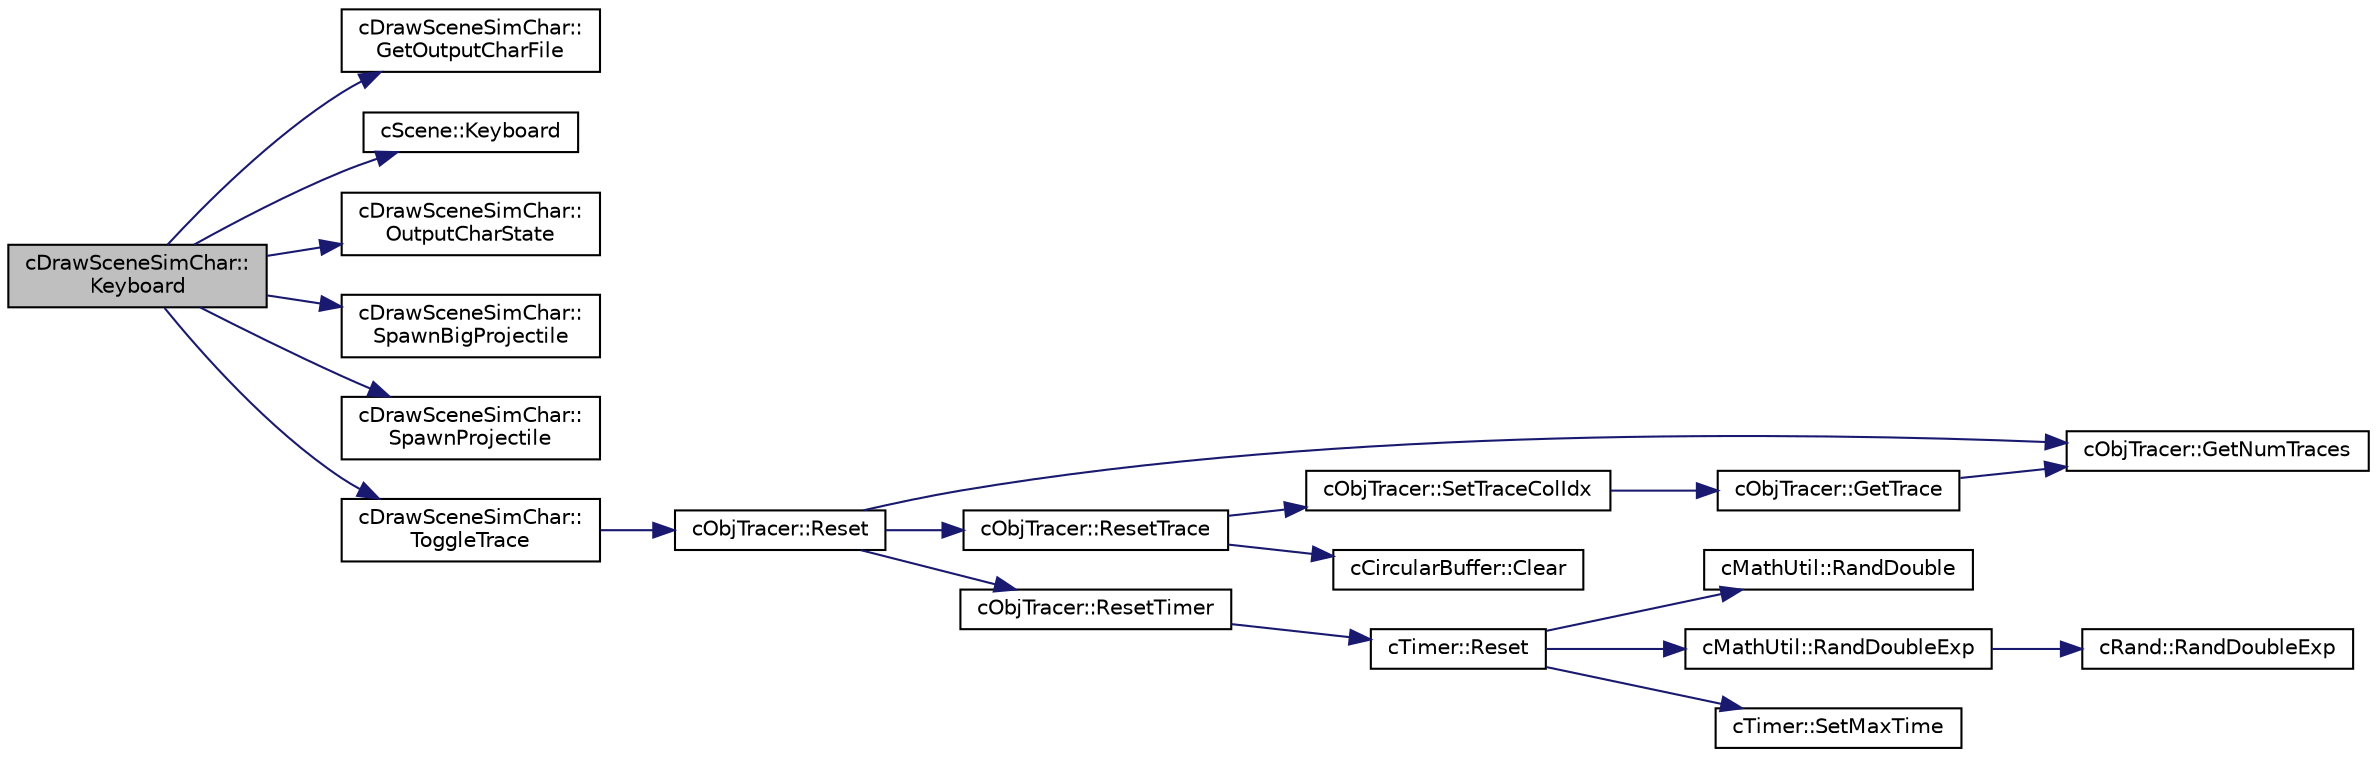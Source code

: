 digraph "cDrawSceneSimChar::Keyboard"
{
 // LATEX_PDF_SIZE
  edge [fontname="Helvetica",fontsize="10",labelfontname="Helvetica",labelfontsize="10"];
  node [fontname="Helvetica",fontsize="10",shape=record];
  rankdir="LR";
  Node1 [label="cDrawSceneSimChar::\lKeyboard",height=0.2,width=0.4,color="black", fillcolor="grey75", style="filled", fontcolor="black",tooltip=" "];
  Node1 -> Node2 [color="midnightblue",fontsize="10",style="solid",fontname="Helvetica"];
  Node2 [label="cDrawSceneSimChar::\lGetOutputCharFile",height=0.2,width=0.4,color="black", fillcolor="white", style="filled",URL="$classc_draw_scene_sim_char.html#af888b6df666ab94c1d6d997d10da4100",tooltip=" "];
  Node1 -> Node3 [color="midnightblue",fontsize="10",style="solid",fontname="Helvetica"];
  Node3 [label="cScene::Keyboard",height=0.2,width=0.4,color="black", fillcolor="white", style="filled",URL="$classc_scene.html#a5b8f7bf75342c16160fc7b0a0506b381",tooltip=" "];
  Node1 -> Node4 [color="midnightblue",fontsize="10",style="solid",fontname="Helvetica"];
  Node4 [label="cDrawSceneSimChar::\lOutputCharState",height=0.2,width=0.4,color="black", fillcolor="white", style="filled",URL="$classc_draw_scene_sim_char.html#a1a40cb6e71ca7d5230ba731c6922d26c",tooltip=" "];
  Node1 -> Node5 [color="midnightblue",fontsize="10",style="solid",fontname="Helvetica"];
  Node5 [label="cDrawSceneSimChar::\lSpawnBigProjectile",height=0.2,width=0.4,color="black", fillcolor="white", style="filled",URL="$classc_draw_scene_sim_char.html#acc9a503a906a58230769646114fcf43a",tooltip=" "];
  Node1 -> Node6 [color="midnightblue",fontsize="10",style="solid",fontname="Helvetica"];
  Node6 [label="cDrawSceneSimChar::\lSpawnProjectile",height=0.2,width=0.4,color="black", fillcolor="white", style="filled",URL="$classc_draw_scene_sim_char.html#ada4dd99241e658a55e3e07e41f7214ae",tooltip=" "];
  Node1 -> Node7 [color="midnightblue",fontsize="10",style="solid",fontname="Helvetica"];
  Node7 [label="cDrawSceneSimChar::\lToggleTrace",height=0.2,width=0.4,color="black", fillcolor="white", style="filled",URL="$classc_draw_scene_sim_char.html#a43263d2e7d325f8ee71375fa1834a88f",tooltip=" "];
  Node7 -> Node8 [color="midnightblue",fontsize="10",style="solid",fontname="Helvetica"];
  Node8 [label="cObjTracer::Reset",height=0.2,width=0.4,color="black", fillcolor="white", style="filled",URL="$classc_obj_tracer.html#a2a012ff12b3b8d8df75c9f07758a80cb",tooltip=" "];
  Node8 -> Node9 [color="midnightblue",fontsize="10",style="solid",fontname="Helvetica"];
  Node9 [label="cObjTracer::GetNumTraces",height=0.2,width=0.4,color="black", fillcolor="white", style="filled",URL="$classc_obj_tracer.html#a1ab0a6d791c2febc89f7cbfa26943b94",tooltip=" "];
  Node8 -> Node10 [color="midnightblue",fontsize="10",style="solid",fontname="Helvetica"];
  Node10 [label="cObjTracer::ResetTimer",height=0.2,width=0.4,color="black", fillcolor="white", style="filled",URL="$classc_obj_tracer.html#aed934ea118cab7e537373e9b39ba7195",tooltip=" "];
  Node10 -> Node11 [color="midnightblue",fontsize="10",style="solid",fontname="Helvetica"];
  Node11 [label="cTimer::Reset",height=0.2,width=0.4,color="black", fillcolor="white", style="filled",URL="$classc_timer.html#ad1099bd7febb32a85da1273881d2326d",tooltip=" "];
  Node11 -> Node12 [color="midnightblue",fontsize="10",style="solid",fontname="Helvetica"];
  Node12 [label="cMathUtil::RandDouble",height=0.2,width=0.4,color="black", fillcolor="white", style="filled",URL="$classc_math_util.html#a8f3607d8952c00d36141494961f8691e",tooltip=" "];
  Node11 -> Node13 [color="midnightblue",fontsize="10",style="solid",fontname="Helvetica"];
  Node13 [label="cMathUtil::RandDoubleExp",height=0.2,width=0.4,color="black", fillcolor="white", style="filled",URL="$classc_math_util.html#a0750363044514fd5f6951c05f533067b",tooltip=" "];
  Node13 -> Node14 [color="midnightblue",fontsize="10",style="solid",fontname="Helvetica"];
  Node14 [label="cRand::RandDoubleExp",height=0.2,width=0.4,color="black", fillcolor="white", style="filled",URL="$classc_rand.html#a22bfd19e9f9233e08955c9e2ab47ba38",tooltip=" "];
  Node11 -> Node15 [color="midnightblue",fontsize="10",style="solid",fontname="Helvetica"];
  Node15 [label="cTimer::SetMaxTime",height=0.2,width=0.4,color="black", fillcolor="white", style="filled",URL="$classc_timer.html#a809813de40643bdcd8eeb5b4166934f0",tooltip=" "];
  Node8 -> Node16 [color="midnightblue",fontsize="10",style="solid",fontname="Helvetica"];
  Node16 [label="cObjTracer::ResetTrace",height=0.2,width=0.4,color="black", fillcolor="white", style="filled",URL="$classc_obj_tracer.html#af3a27622d3ba35addb01e677fa69cc10",tooltip=" "];
  Node16 -> Node17 [color="midnightblue",fontsize="10",style="solid",fontname="Helvetica"];
  Node17 [label="cCircularBuffer::Clear",height=0.2,width=0.4,color="black", fillcolor="white", style="filled",URL="$classc_circular_buffer.html#a66f9a06269a7150129ccd824882df4f6",tooltip=" "];
  Node16 -> Node18 [color="midnightblue",fontsize="10",style="solid",fontname="Helvetica"];
  Node18 [label="cObjTracer::SetTraceColIdx",height=0.2,width=0.4,color="black", fillcolor="white", style="filled",URL="$classc_obj_tracer.html#afb00cc272c8467116f6f7c46a8a8c33a",tooltip=" "];
  Node18 -> Node19 [color="midnightblue",fontsize="10",style="solid",fontname="Helvetica"];
  Node19 [label="cObjTracer::GetTrace",height=0.2,width=0.4,color="black", fillcolor="white", style="filled",URL="$classc_obj_tracer.html#a0020466ce82c85cadb2a2a4063fc9909",tooltip=" "];
  Node19 -> Node9 [color="midnightblue",fontsize="10",style="solid",fontname="Helvetica"];
}
